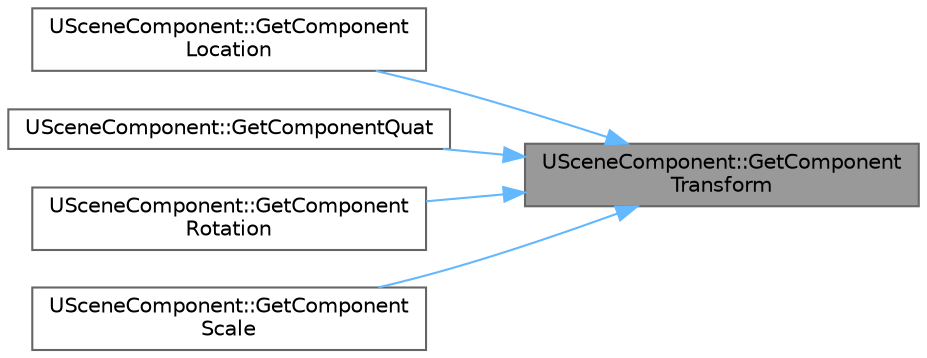 digraph "USceneComponent::GetComponentTransform"
{
 // INTERACTIVE_SVG=YES
 // LATEX_PDF_SIZE
  bgcolor="transparent";
  edge [fontname=Helvetica,fontsize=10,labelfontname=Helvetica,labelfontsize=10];
  node [fontname=Helvetica,fontsize=10,shape=box,height=0.2,width=0.4];
  rankdir="RL";
  Node1 [id="Node000001",label="USceneComponent::GetComponent\lTransform",height=0.2,width=0.4,color="gray40", fillcolor="grey60", style="filled", fontcolor="black",tooltip="Get the current component-to-world transform for this component."];
  Node1 -> Node2 [id="edge1_Node000001_Node000002",dir="back",color="steelblue1",style="solid",tooltip=" "];
  Node2 [id="Node000002",label="USceneComponent::GetComponent\lLocation",height=0.2,width=0.4,color="grey40", fillcolor="white", style="filled",URL="$d7/dde/classUSceneComponent.html#a96f945a50660fb897a698735133d262c",tooltip="Return location of the component, in world space."];
  Node1 -> Node3 [id="edge2_Node000001_Node000003",dir="back",color="steelblue1",style="solid",tooltip=" "];
  Node3 [id="Node000003",label="USceneComponent::GetComponentQuat",height=0.2,width=0.4,color="grey40", fillcolor="white", style="filled",URL="$d7/dde/classUSceneComponent.html#a19b6c5a14db31f11c0257a4858200bef",tooltip="Return rotation quaternion of the component, in world space."];
  Node1 -> Node4 [id="edge3_Node000001_Node000004",dir="back",color="steelblue1",style="solid",tooltip=" "];
  Node4 [id="Node000004",label="USceneComponent::GetComponent\lRotation",height=0.2,width=0.4,color="grey40", fillcolor="white", style="filled",URL="$d7/dde/classUSceneComponent.html#a35df2dbe2f94c50f7c7545b1bdac9b80",tooltip="Return rotation of the component, in world space."];
  Node1 -> Node5 [id="edge4_Node000001_Node000005",dir="back",color="steelblue1",style="solid",tooltip=" "];
  Node5 [id="Node000005",label="USceneComponent::GetComponent\lScale",height=0.2,width=0.4,color="grey40", fillcolor="white", style="filled",URL="$d7/dde/classUSceneComponent.html#a7309d3d1767140aa0482b21dc030360d",tooltip="Return scale of the component, in world space."];
}
